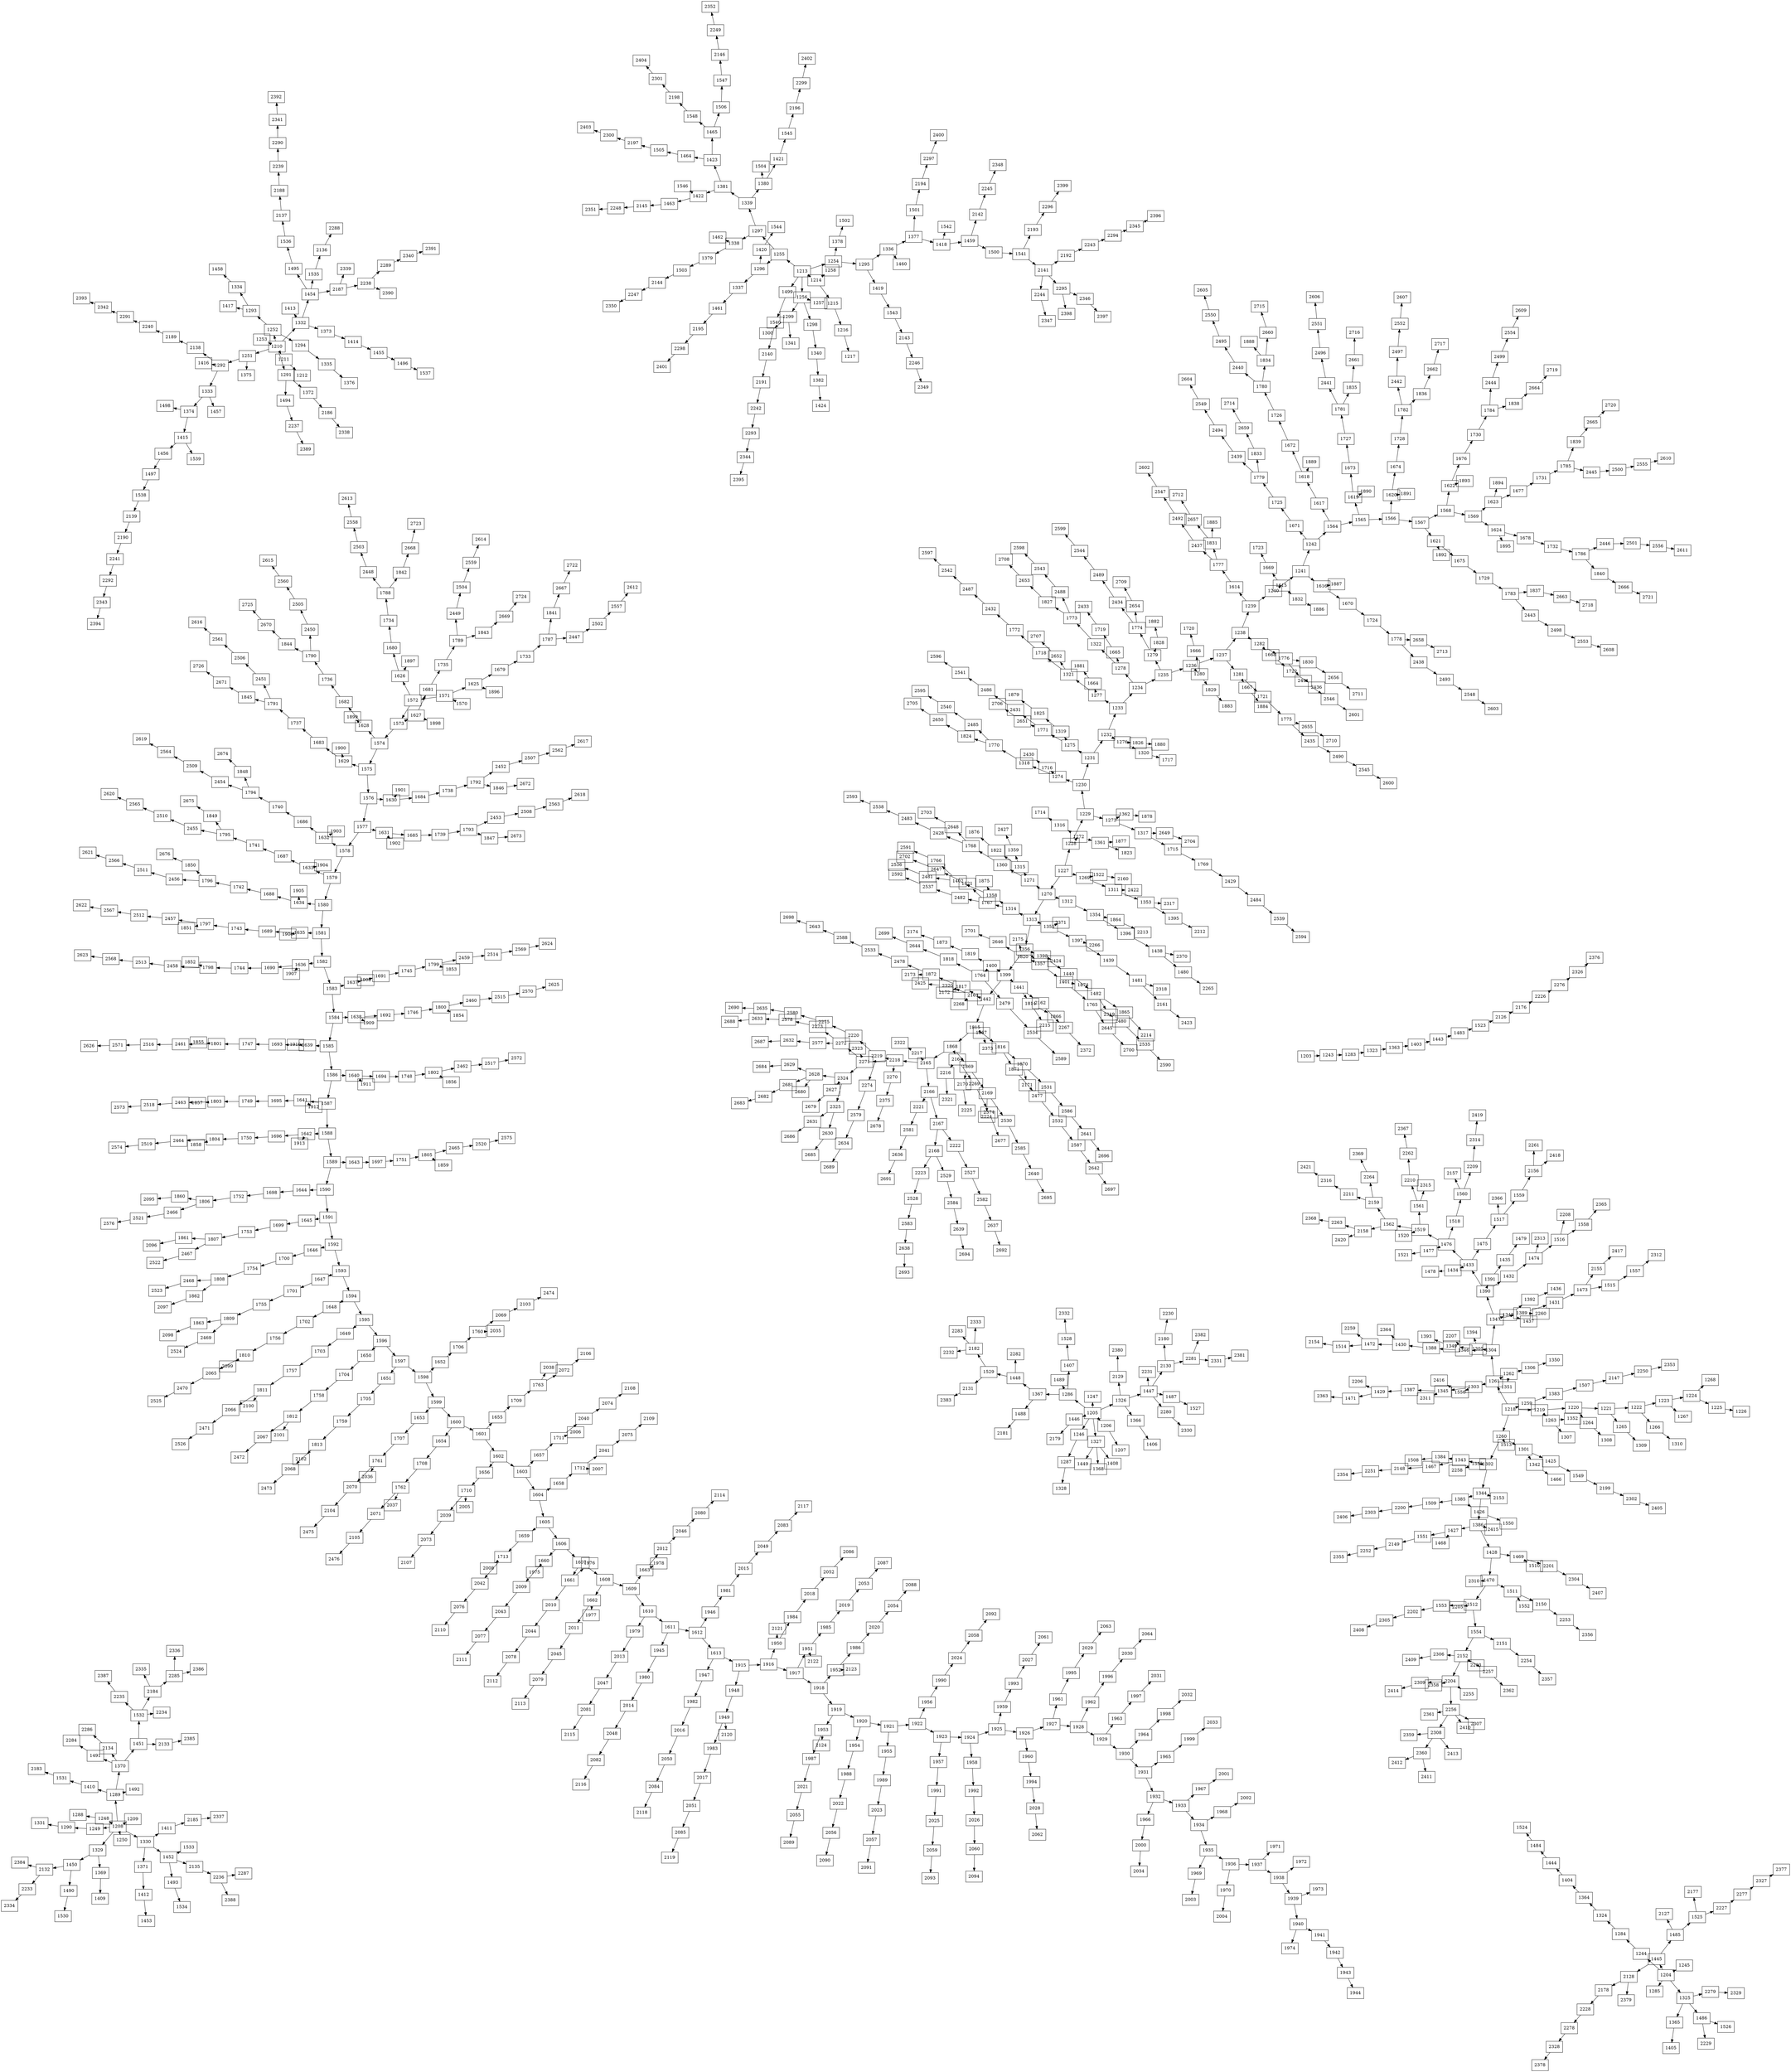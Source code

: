 digraph G {
    node [shape=box];
    graph [layout=neato];
"1570" "1227" "1218" "1213" "1210" "1208" "1205" "1204" "1203""1571""1570" -> {"1571"}
"1228" "1270" "1269""1227" -> {"1228" "1270" "1269"}
"1219" "1261" "1260" "1259""1218" -> {"1219" "1261" "1260" "1259"}
"1214" "1256" "1255" "1254" "1499""1213" -> {"1214" "1256" "1255" "1254" "1499"}
"1211" "1253" "1252" "1251" "1332" "1291""1210" -> {"1211" "1253" "1252" "1251" "1332" "1291"}
"1209" "1250" "1249" "1330" "1289" "1329" "1248""1208" -> {"1209" "1250" "1249" "1330" "1289" "1329" "1248"}
"1206" "1247" "1246" "1327" "1286" "1326" "1446""1205" -> {"1206" "1247" "1246" "1327" "1286" "1326" "1446"}
"1245" "1285" "1325" "1445" "1244""1204" -> { "1245" "1285" "1325" "1445" "1244"}
"1243""1203" -> { "1243"}
"1572" "1625""1571" -> {"1572" "1625"}
"1229" "1272""1228" -> {"1229" "1272"}
"1271" "1313" "1312""1270" -> {"1271" "1313" "1312"}
"1522" "1311""1269" -> { "1522" "1311"}
"1220" "1263""1219" -> {"1220" "1263"}
"1262" "1304" "1303""1261" -> {"1262" "1304" "1303"}
"1513" "1302" "1301""1260" -> { "1513" "1302" "1301"}
"1383""1259" -> { "1383"}
"1215" "1258""1214" -> {"1215" "1258"}
"1257" "1299" "1298""1256" -> {"1257" "1299" "1298"}
"1297" "1296""1255" -> { "1297" "1296"}
"1378" "1295""1254" -> { "1378" "1295"}
"1540""1499" -> { "1540"}
"1212""1211" -> {"1212"}
"1294" "1293""1252" -> { "1294" "1293"}
"1375" "1292""1251" -> { "1375" "1292"}
"1373" "1454" "1413""1332" -> { "1373" "1454" "1413"}
"1494" "1372""1291" -> { "1494" "1372"}
"1290""1249" -> { "1290"}
"1371" "1452" "1411""1330" -> { "1371" "1452" "1411"}
"1492" "1370" "1410""1289" -> { "1492" "1370" "1410"}
"1450" "1369""1329" -> { "1450" "1369"}
"1288""1248" -> { "1288"}
"1207""1206" -> {"1207"}
"1287""1246" -> { "1287"}
"1368" "1449" "1408""1327" -> { "1368" "1449" "1408"}
"1489" "1367" "1407""1286" -> { "1489" "1367" "1407"}
"1447" "2129" "1366""1326" -> { "1447" "2129" "1366"}
"2179""1446" -> { "2179"}
"1486" "2279" "1365""1325" -> { "1486" "2279" "1365"}
"2128" "1485""1445" -> { "2128" "1485"}
"1284""1244" -> { "1284"}
"1283""1243" -> { "1283"}
"1573" "1626""1572" -> {"1573" "1626"}
"1896" "1679""1625" -> {"1896" "1679"}
"1230" "1273""1229" -> {"1230" "1273"}
"1361" "1316""1272" -> {"1361" "1316"}
"1360" "1315""1271" -> {"1360" "1315"}
"1314" "1356" "1355""1313" -> {"1314" "1356" "1355"}
"1354""1312" -> { "1354"}
"2160""1522" -> { "2160"}
"2422" "1353""1311" -> { "2422" "1353"}
"1221" "1264""1220" -> {"1221" "1264"}
"1352" "1307""1263" -> {"1352" "1307"}
"1351" "1306""1262" -> {"1351" "1306"}
"1305" "1347" "1346""1304" -> {"1305" "1347" "1346"}
"1556" "1345""1303" -> { "1556" "1345"}
"1555" "1344" "1343""1302" -> { "1555" "1344" "1343"}
"1425" "1342""1301" -> { "1425" "1342"}
"1507""1383" -> { "1507"}
"1216""1215" -> {"1216"}
"1300" "1341""1299" -> {"1300" "1341"}
"1340""1298" -> { "1340"}
"1339" "1338""1297" -> { "1339" "1338"}
"1420" "1337""1296" -> { "1420" "1337"}
"1502""1378" -> { "1502"}
"1419" "1336""1295" -> { "1419" "1336"}
"2140""1540" -> { "2140"}
"1335""1294" -> { "1335"}
"1417" "1334""1293" -> { "1417" "1334"}
"1416" "1333" "2138""1292" -> { "1416" "1333" "2138"}
"1414""1373" -> { "1414"}
"1495" "2187" "1535""1454" -> { "1495" "2187" "1535"}
"2237""1494" -> { "2237"}
"2186""1372" -> { "2186"}
"1331""1290" -> { "1331"}
"1412""1371" -> { "1412"}
"1493" "2135" "1533""1452" -> { "1493" "2135" "1533"}
"2185""1411" -> { "2185"}
"2134" "1451" "1491""1370" -> { "2134" "1451" "1491"}
"1531""1410" -> { "1531"}
"2132" "1490""1450" -> { "2132" "1490"}
"1409""1369" -> { "1409"}
"1328""1287" -> { "1328"}
"1448" "1488""1367" -> { "1448" "1488"}
"1528""1407" -> { "1528"}
"2231" "2130" "2280" "1487""1447" -> { "2231" "2130" "2280" "1487"}
"2380""2129" -> { "2380"}
"1406""1366" -> { "1406"}
"2229" "1526""1486" -> { "2229" "1526"}
"2329""2279" -> { "2329"}
"1405""1365" -> { "1405"}
"2379" "2178""2128" -> { "2379" "2178"}
"1525" "2127""1485" -> { "1525" "2127"}
"1324""1284" -> { "1324"}
"1323""1283" -> { "1323"}
"1574" "1627""1573" -> {"1574" "1627"}
"1897" "1680""1626" -> {"1897" "1680"}
"1733""1679" -> { "1733"}
"1231" "1274""1230" -> {"1231" "1274"}
"1362" "1317""1273" -> {"1362" "1317"}
"1823" "1877""1361" -> {"1823" "1877"}
"1714""1316" -> { "1714"}
"1768""1360" -> {"1768"}
"1822" "1359""1315" -> {"1822" "1359"}
"1767" "1358""1314" -> {"1767" "1358"}
"1357" "1399" "1398""1356" -> {"1357" "1399" "1398"}
"2371" "1397""1355" -> { "2371" "1397"}
"1864" "1396""1354" -> { "1864" "1396"}
"2317" "1395""1353" -> { "2317" "1395"}
"1222" "1265""1221" -> {"1222" "1265"}
"1308""1264" -> { "1308"}
"1350""1306" -> { "1350"}
"1394" "1349""1305" -> {"1394" "1349"}
"1348" "1390" "1389""1347" -> {"1348" "1390" "1389"}
"2207" "1388""1346" -> { "2207" "1388"}
"2416""1556" -> { "2416"}
"2311" "1387""1345" -> { "2311" "1387"}
"2258""1555" -> { "2258"}
"2153" "1386" "1385""1344" -> { "2153" "1386" "1385"}
"1467" "1384""1343" -> { "1467" "1384"}
"1549""1425" -> { "1549"}
"1466""1342" -> { "1466"}
"2147""1507" -> { "2147"}
"1217""1216" -> {"1217"}
"1382""1340" -> { "1382"}
"1381" "1380""1339" -> { "1381" "1380"}
"1462" "1379""1338" -> { "1462" "1379"}
"1544""1420" -> { "1544"}
"1461""1337" -> { "1461"}
"1543""1419" -> { "1543"}
"1460" "1377""1336" -> { "1460" "1377"}
"2191""2140" -> { "2191"}
"1376""1335" -> { "1376"}
"1458""1334" -> { "1458"}
"1457" "1374""1333" -> { "1457" "1374"}
"2189""2138" -> { "2189"}
"1455""1414" -> { "1455"}
"1536""1495" -> { "1536"}
"2238" "2339""2187" -> { "2238" "2339"}
"2136""1535" -> { "2136"}
"2389""2237" -> { "2389"}
"2338""2186" -> { "2338"}
"1453""1412" -> { "1453"}
"1534""1493" -> { "1534"}
"2236""2135" -> { "2236"}
"2337""2185" -> { "2337"}
"2286""2134" -> { "2286"}
"1532" "2133""1451" -> { "1532" "2133"}
"2284""1491" -> { "2284"}
"2183""1531" -> { "2183"}
"2233" "2384""2132" -> { "2233" "2384"}
"1530""1490" -> { "1530"}
"1529" "2282""1448" -> { "1529" "2282"}
"2181""1488" -> { "2181"}
"2332""1528" -> { "2332"}
"2281" "2180""2130" -> { "2281" "2180"}
"2330""2280" -> { "2330"}
"1527""1487" -> { "1527"}
"2228""2178" -> { "2228"}
"2227" "2177""1525" -> { "2227" "2177"}
"1364""1324" -> { "1364"}
"1363""1323" -> { "1363"}
"1575" "1628""1574" -> {"1575" "1628"}
"1898" "1681""1627" -> {"1898" "1681"}
"1734""1680" -> { "1734"}
"1787""1733" -> { "1787"}
"1232" "1275""1231" -> {"1232" "1275"}
"1716" "1318""1274" -> {"1716" "1318"}
"1878""1362" -> {"1878"}
"1715" "2649""1317" -> {"1715" "2649"}
"2428" "2648""1768" -> {"2428" "2648"}
"1876""1822" -> { "1876"}
"2427""1359" -> { "2427"}
"2482" "1821""1767" -> {"2482" "1821"}
"1875" "1402""1358" -> {"1875" "1402"}
"1820" "1401""1357" -> {"1820" "1401"}
"1400" "1442" "1441""1399" -> {"1400" "1442" "1441"}
"2424" "1440""1398" -> { "2424" "1440"}
"2266" "1439""1397" -> { "2266" "1439"}
"2213""1864" -> { "2213"}
"1438""1396" -> { "1438"}
"2212""1395" -> { "2212"}
"1223" "1266""1222" -> {"1223" "1266"}
"1309""1265" -> { "1309"}
"1393""1349" -> { "1393"}
"1437" "1392""1348" -> {"1437" "1392"}
"1391" "1433" "1432""1390" -> {"1391" "1433" "1432"}
"2260" "1431""1389" -> { "2260" "1431"}
"1430""1388" -> { "1430"}
"1429""1387" -> { "1429"}
"2415" "1428" "1427""1386" -> { "2415" "1428" "1427"}
"1509" "1426""1385" -> { "1509" "1426"}
"2148""1467" -> { "2148"}
"1508""1384" -> { "1508"}
"2199""1549" -> { "2199"}
"2250""2147" -> { "2250"}
"1424""1382" -> { "1424"}
"1423" "1422""1381" -> { "1423" "1422"}
"1504" "1421""1380" -> { "1504" "1421"}
"1503""1379" -> { "1503"}
"2195""1461" -> { "2195"}
"2143""1543" -> { "2143"}
"1501" "1418""1377" -> { "1501" "1418"}
"2242""2191" -> { "2242"}
"1498" "1415""1374" -> { "1498" "1415"}
"2240""2189" -> { "2240"}
"1496""1455" -> { "1496"}
"2137""1536" -> { "2137"}
"2289" "2390""2238" -> { "2289" "2390"}
"2288""2136" -> { "2288"}
"2287" "2388""2236" -> { "2287" "2388"}
"2235" "2184" "2234""1532" -> { "2235" "2184" "2234"}
"2385""2133" -> { "2385"}
"2334""2233" -> { "2334"}
"2182" "2131""1529" -> { "2182" "2131"}
"2382" "2331""2281" -> { "2382" "2331"}
"2230""2180" -> { "2230"}
"2278""2228" -> { "2278"}
"2277""2227" -> { "2277"}
"1404""1364" -> { "1404"}
"1403""1363" -> { "1403"}
"1576" "1629""1575" -> {"1576" "1629"}
"1899" "1682""1628" -> {"1899" "1682"}
"1735""1681" -> { "1735"}
"1788""1734" -> { "1788"}
"2447" "1841""1787" -> {"2447" "1841"}
"1233" "1276""1232" -> {"1233" "1276"}
"1771" "1319""1275" -> {"1771" "1319"}
"2430""1716" -> { "2430"}
"1770""1318" -> {"1770"}
"1769""1715" -> { "1769"}
"2704""2649" -> { "2704"}
"2483""2428" -> { "2483"}
"2703""2648" -> { "2703"}
"2537""2482" -> { "2537"}
"2647""1821" -> {"2647"}
"2481" "1766""1402" -> {"2481" "1766"}
"2646" "2175""1820" -> {"2646" "2175"}
"1874" "1765""1401" -> {"1874" "1765"}
"1819" "1764""1400" -> {"1819" "1764"}
"1817" "1815" "2163""1442" -> {"1817" "1815" "2163"}
"1814" "2162""1441" -> { "1814" "2162"}
"1482""1440" -> { "1482"}
"1481""1439" -> { "1481"}
"2370" "1480""1438" -> { "2370" "1480"}
"1224" "1267""1223" -> {"1224" "1267"}
"1310""1266" -> { "1310"}
"1436""1392" -> { "1436"}
"1435""1391" -> { "1435"}
"1434" "1476" "1475""1433" -> {"1434" "1476" "1475"}
"1474""1432" -> { "1474"}
"1473""1431" -> { "1473"}
"2364" "1472""1430" -> { "2364" "1472"}
"2206" "1471""1429" -> { "2206" "1471"}
"1470" "1469""1428" -> { "1470" "1469"}
"1551" "1468""1427" -> { "1551" "1468"}
"2200""1509" -> { "2200"}
"1550""1426" -> { "1550"}
"2251""2148" -> { "2251"}
"2302""2199" -> { "2302"}
"2353""2250" -> { "2353"}
"1465" "1464""1423" -> { "1465" "1464"}
"1546" "1463""1422" -> { "1546" "1463"}
"1545""1421" -> { "1545"}
"2144""1503" -> { "2144"}
"2298""2195" -> { "2298"}
"2246""2143" -> { "2246"}
"2194""1501" -> { "2194"}
"1542" "1459""1418" -> { "1542" "1459"}
"2293""2242" -> { "2293"}
"1539" "1456""1415" -> { "1539" "1456"}
"2291""2240" -> { "2291"}
"1537""1496" -> { "1537"}
"2188""2137" -> { "2188"}
"2340""2289" -> { "2340"}
"2387""2235" -> { "2387"}
"2285" "2335""2184" -> { "2285" "2335"}
"2283" "2333" "2232""2182" -> { "2283" "2333" "2232"}
"2383""2131" -> { "2383"}
"2381""2331" -> { "2381"}
"2328""2278" -> { "2328"}
"2327""2277" -> { "2327"}
"1444""1404" -> { "1444"}
"1443""1403" -> { "1443"}
"1577" "1630""1576" -> {"1577" "1630"}
"1900" "1683""1629" -> {"1900" "1683"}
"1736""1682" -> { "1736"}
"1789""1735" -> { "1789"}
"2448" "1842""1788" -> {"2448" "1842"}
"2502""2447" -> { "2502"}
"2667""1841" -> {"2667"}
"1234" "1277""1233" -> {"1234" "1277"}
"1826" "1320""1276" -> {"1826" "1320"}
"2431" "2651""1771" -> {"2431" "2651"}
"1825""1319" -> {"1825"}
"2485" "1824""1770" -> {"2485" "1824"}
"2429""1769" -> {"2429"}
"2538""2483" -> { "2538"}
"2592""2537" -> { "2592"}
"2702""2647" -> { "2702"}
"2536""2481" -> { "2536"}
"2591""1766" -> {"2591"}
"2701""2646" -> { "2701"}
"2480" "2645""1765" -> {"2480" "2645"}
"1873""1819" -> { "1873"}
"2479" "1818""1764" -> {"2479" "1818"}
"1872" "2172""1817" -> {"1872" "2172"}
"1816" "1868" "1867""1815" -> {"1816" "1868" "1867"}
"2268" "2320""2163" -> { "2268" "2320"}
"2215" "1866""1814" -> { "2215" "1866"}
"2267""2162" -> { "2267"}
"2319" "1865""1482" -> { "2319" "1865"}
"2161" "2318""1481" -> { "2161" "2318"}
"2265""1480" -> { "2265"}
"1225" "1268""1224" -> {"1225" "1268"}
"1479""1435" -> { "1479"}
"1478""1434" -> { "1478"}
"1477" "1519" "1518""1476" -> {"1477" "1519" "1518"}
"1517""1475" -> { "1517"}
"2313" "1516""1474" -> { "2313" "1516"}
"2155" "1515""1473" -> { "2155" "1515"}
"2259" "1514""1472" -> { "2259" "1514"}
"2363""1471" -> { "2363"}
"2310" "1512" "1511""1470" -> { "2310" "1512" "1511"}
"2201" "1510""1469" -> { "2201" "1510"}
"2149""1551" -> { "2149"}
"2303""2200" -> { "2303"}
"2354""2251" -> { "2354"}
"2405""2302" -> { "2405"}
"1548" "1506""1465" -> { "1548" "1506"}
"1505""1464" -> { "1505"}
"2145""1463" -> { "2145"}
"2196""1545" -> { "2196"}
"2247""2144" -> { "2247"}
"2401""2298" -> { "2401"}
"2349""2246" -> { "2349"}
"2297""2194" -> { "2297"}
"2142" "1500""1459" -> { "2142" "1500"}
"2344""2293" -> { "2344"}
"1497""1456" -> { "1497"}
"2342""2291" -> { "2342"}
"2239""2188" -> { "2239"}
"2391""2340" -> { "2391"}
"2336" "2386""2285" -> { "2336" "2386"}
"2378""2328" -> { "2378"}
"2377""2327" -> { "2377"}
"1484""1444" -> { "1484"}
"1483""1443" -> { "1483"}
"1578" "1631""1577" -> {"1578" "1631"}
"1901" "1684""1630" -> {"1901" "1684"}
"1737""1683" -> { "1737"}
"1790""1736" -> { "1790"}
"2449" "1843""1789" -> {"2449" "1843"}
"2503""2448" -> { "2503"}
"2668""1842" -> {"2668"}
"2557""2502" -> { "2557"}
"2722""2667" -> { "2722"}
"1235" "1278""1234" -> {"1235" "1278"}
"1664" "1321""1277" -> {"1664" "1321"}
"1880""1826" -> { "1880"}
"1717""1320" -> { "1717"}
"2486""2431" -> { "2486"}
"2706""2651" -> { "2706"}
"1879""1825" -> { "1879"}
"2540""2485" -> { "2540"}
"2650""1824" -> {"2650"}
"2484""2429" -> { "2484"}
"2593""2538" -> { "2593"}
"2535""2480" -> { "2535"}
"2700""2645" -> { "2700"}
"2174""1873" -> {"2174"}
"2534""2479" -> { "2534"}
"2644""1818" -> {"2644"}
"2173" "2478""1872" -> {"2173" "2478"}
"1871" "1870""1816" -> {"1871" "1870"}
"1869" "2165" "2164""1868" -> {"1869" "2165" "2164"}
"2373""1867" -> { "2373"}
"2425""2320" -> { "2425"}
"2372""2267" -> { "2372"}
"2214""1865" -> { "2214"}
"2423""2161" -> { "2423"}
"1226""1225" -> {"1226"}
"1521""1477" -> { "1521"}
"1520" "1562" "1561""1519" -> {"1520" "1562" "1561"}
"1560""1518" -> { "1560"}
"2366" "1559""1517" -> { "2366" "1559"}
"2208" "1558""1516" -> { "2208" "1558"}
"2417""2155" -> { "2417"}
"1557""1515" -> { "1557"}
"2154""1514" -> { "2154"}
"2205" "1554" "1553""1512" -> { "2205" "1554" "1553"}
"2150" "1552""1511" -> { "2150" "1552"}
"2304""2201" -> { "2304"}
"2252""2149" -> { "2252"}
"2406""2303" -> { "2406"}
"2198""1548" -> { "2198"}
"1547""1506" -> { "1547"}
"2197""1505" -> { "2197"}
"2248""2145" -> { "2248"}
"2299""2196" -> { "2299"}
"2350""2247" -> { "2350"}
"2400""2297" -> { "2400"}
"2245""2142" -> { "2245"}
"1541""1500" -> { "1541"}
"2395""2344" -> { "2395"}
"1538""1497" -> { "1538"}
"2393""2342" -> { "2393"}
"2290""2239" -> { "2290"}
"1524""1484" -> { "1524"}
"1523""1483" -> { "1523"}
"1579" "1632""1578" -> {"1579" "1632"}
"1902" "1685""1631" -> {"1902" "1685"}
"1738""1684" -> { "1738"}
"1791""1737" -> { "1791"}
"2450" "1844""1790" -> {"2450" "1844"}
"2504""2449" -> { "2504"}
"2669""1843" -> {"2669"}
"2558""2503" -> { "2558"}
"2723""2668" -> { "2723"}
"2612""2557" -> { "2612"}
"1236" "1279""1235" -> {"1236" "1279"}
"1665" "1322""1278" -> {"1665" "1322"}
"1881""1664" -> {"1881"}
"1718" "2652""1321" -> {"1718" "2652"}
"2541""2486" -> { "2541"}
"2595""2540" -> { "2595"}
"2705""2650" -> { "2705"}
"2539""2484" -> { "2539"}
"2590""2535" -> { "2590"}
"2589""2534" -> { "2589"}
"2699""2644" -> { "2699"}
"2533""2478" -> { "2533"}
"2477""1871" -> { "2477"}
"2171" "2531""1870" -> {"2171" "2531"}
"2170" "2169""1869" -> {"2170" "2169"}
"2166" "2218" "2217""2165" -> {"2166" "2218" "2217"}
"2269" "2216""2164" -> { "2269" "2216"}
"2159" "2158""1562" -> { "2159" "2158"}
"2315" "2210""1561" -> { "2315" "2210"}
"2157" "2209""1560" -> { "2157" "2209"}
"2156""1559" -> { "2156"}
"2365""1558" -> { "2365"}
"2312""1557" -> { "2312"}
"2152" "2151""1554" -> { "2152" "2151"}
"2202""1553" -> { "2202"}
"2253""2150" -> { "2253"}
"2407""2304" -> { "2407"}
"2355""2252" -> { "2355"}
"2301""2198" -> { "2301"}
"2146""1547" -> { "2146"}
"2300""2197" -> { "2300"}
"2351""2248" -> { "2351"}
"2402""2299" -> { "2402"}
"2348""2245" -> { "2348"}
"2193" "2141""1541" -> { "2193" "2141"}
"2139""1538" -> { "2139"}
"2341""2290" -> { "2341"}
"2126""1523" -> { "2126"}
"1580" "1633""1579" -> {"1580" "1633"}
"1903" "1686""1632" -> {"1903" "1686"}
"1739""1685" -> { "1739"}
"1792""1738" -> { "1792"}
"2451" "1845""1791" -> {"2451" "1845"}
"2505""2450" -> { "2505"}
"2670""1844" -> {"2670"}
"2559""2504" -> { "2559"}
"2724""2669" -> { "2724"}
"2613""2558" -> { "2613"}
"1237" "1280""1236" -> {"1237" "1280"}
"1774" "1828""1279" -> {"1774" "1828"}
"1719""1665" -> { "1719"}
"1773""1322" -> {"1773"}
"1772""1718" -> { "1772"}
"2707""2652" -> { "2707"}
"2596""2541" -> { "2596"}
"2594""2539" -> { "2594"}
"2588""2533" -> { "2588"}
"2532""2477" -> { "2532"}
"2586""2531" -> { "2586"}
"2225""2170" -> { "2225"}
"2530" "2224""2169" -> {"2530" "2224"}
"2167" "2221""2166" -> {"2167" "2221"}
"2219" "2271" "2270""2218" -> {"2219" "2271" "2270"}
"2322""2217" -> { "2322"}
"2374""2269" -> { "2374"}
"2321""2216" -> { "2321"}
"2264" "2211""2159" -> { "2264" "2211"}
"2263" "2420""2158" -> { "2263" "2420"}
"2262""2210" -> { "2262"}
"2314""2209" -> { "2314"}
"2261" "2418""2156" -> { "2261" "2418"}
"2257" "2204" "2306" "2203""2152" -> { "2257" "2204" "2306" "2203"}
"2254""2151" -> { "2254"}
"2305""2202" -> { "2305"}
"2356""2253" -> { "2356"}
"2404""2301" -> { "2404"}
"2249""2146" -> { "2249"}
"2403""2300" -> { "2403"}
"2296""2193" -> { "2296"}
"2244" "2295" "2192""2141" -> { "2244" "2295" "2192"}
"2190""2139" -> { "2190"}
"2392""2341" -> { "2392"}
"2176""2126" -> { "2176"}
"1581" "1634""1580" -> {"1581" "1634"}
"1904" "1687""1633" -> {"1904" "1687"}
"1740""1686" -> { "1740"}
"1793""1739" -> { "1793"}
"2452" "1846""1792" -> {"2452" "1846"}
"2506""2451" -> { "2506"}
"2671""1845" -> {"2671"}
"2560""2505" -> { "2560"}
"2725""2670" -> { "2725"}
"2614""2559" -> { "2614"}
"1238" "1281""1237" -> {"1238" "1281"}
"1829" "1666""1280" -> {"1829" "1666"}
"2434" "2654""1774" -> {"2434" "2654"}
"1882""1828" -> { "1882"}
"2433""1719" -> { "2433"}
"2488" "1827""1773" -> {"2488" "1827"}
"2432""1772" -> {"2432"}
"2643""2588" -> { "2643"}
"2587""2532" -> { "2587"}
"2641""2586" -> { "2641"}
"2585""2530" -> { "2585"}
"2168" "2222""2167" -> {"2168" "2222"}
"2581""2221" -> { "2581"}
"2220" "2274""2219" -> {"2220" "2274"}
"2272" "2324" "2323""2271" -> {"2272" "2324" "2323"}
"2375""2270" -> { "2375"}
"2677""2374" -> { "2677"}
"2369""2264" -> { "2369"}
"2316""2211" -> { "2316"}
"2368""2263" -> { "2368"}
"2367""2262" -> { "2367"}
"2419""2314" -> { "2419"}
"2362""2257" -> { "2362"}
"2309" "2256" "2358" "2255""2204" -> { "2309" "2256" "2358" "2255"}
"2409""2306" -> { "2409"}
"2357""2254" -> { "2357"}
"2408""2305" -> { "2408"}
"2352""2249" -> { "2352"}
"2399""2296" -> { "2399"}
"2347""2244" -> { "2347"}
"2398" "2346""2295" -> { "2398" "2346"}
"2243""2192" -> { "2243"}
"2241""2190" -> { "2241"}
"2226""2176" -> { "2226"}
"1582" "1635""1581" -> {"1582" "1635"}
"1905" "1688""1634" -> {"1905" "1688"}
"1741""1687" -> { "1741"}
"1794""1740" -> { "1794"}
"2453" "1847""1793" -> {"2453" "1847"}
"2507""2452" -> { "2507"}
"2672""1846" -> {"2672"}
"2561""2506" -> { "2561"}
"2726""2671" -> { "2726"}
"2615""2560" -> { "2615"}
"1239" "1282""1238" -> {"1239" "1282"}
"1667" "1721""1281" -> {"1667" "1721"}
"1883""1829" -> { "1883"}
"1720""1666" -> { "1720"}
"2489""2434" -> { "2489"}
"2709""2654" -> { "2709"}
"2543""2488" -> { "2543"}
"2653""1827" -> {"2653"}
"2487""2432" -> { "2487"}
"2698""2643" -> { "2698"}
"2642""2587" -> { "2642"}
"2696""2641" -> { "2696"}
"2640""2585" -> { "2640"}
"2529" "2223""2168" -> {"2529" "2223"}
"2527""2222" -> { "2527"}
"2636""2581" -> { "2636"}
"2275""2220" -> { "2275"}
"2579""2274" -> { "2579"}
"2273" "2577""2272" -> {"2273" "2577"}
"2325" "2628" "2627""2324" -> {"2325" "2628" "2627"}
"2678""2375" -> { "2678"}
"2421""2316" -> { "2421"}
"2414""2309" -> { "2414"}
"2361" "2308" "2410" "2307""2256" -> { "2361" "2308" "2410" "2307"}
"2397""2346" -> { "2397"}
"2294""2243" -> { "2294"}
"2292""2241" -> { "2292"}
"2276""2226" -> { "2276"}
"1583" "1636""1582" -> {"1583" "1636"}
"1906" "1689""1635" -> {"1906" "1689"}
"1742""1688" -> { "1742"}
"1795""1741" -> { "1795"}
"2454" "1848""1794" -> {"2454" "1848"}
"2508""2453" -> { "2508"}
"2673""1847" -> {"2673"}
"2562""2507" -> { "2562"}
"2616""2561" -> { "2616"}
"1240" "1614""1239" -> {"1240" "1614"}
"1668" "1776""1282" -> {"1668" "1776"}
"1884""1667" -> {"1884"}
"1775""1721" -> { "1775"}
"2544""2489" -> { "2544"}
"2598""2543" -> { "2598"}
"2708""2653" -> { "2708"}
"2542""2487" -> { "2542"}
"2697""2642" -> { "2697"}
"2695""2640" -> { "2695"}
"2584""2529" -> { "2584"}
"2528""2223" -> { "2528"}
"2582""2527" -> { "2582"}
"2691""2636" -> { "2691"}
"2580""2275" -> { "2580"}
"2634""2579" -> { "2634"}
"2578""2273" -> { "2578"}
"2632""2577" -> { "2632"}
"2631" "2630""2325" -> {"2631" "2630"}
"2629" "2681" "2680""2628" -> {"2629" "2681" "2680"}
"2679""2627" -> { "2679"}
"2413" "2360" "2359""2308" -> { "2413" "2360" "2359"}
"2345""2294" -> { "2345"}
"2343""2292" -> { "2343"}
"2326""2276" -> { "2326"}
"1584" "1637""1583" -> {"1584" "1637"}
"1907" "1690""1636" -> {"1907" "1690"}
"1743""1689" -> { "1743"}
"1796""1742" -> { "1796"}
"2455" "1849""1795" -> {"2455" "1849"}
"2509""2454" -> { "2509"}
"2674""1848" -> {"2674"}
"2563""2508" -> { "2563"}
"2617""2562" -> { "2617"}
"1241" "1615""1240" -> {"1241" "1615"}
"1777""1614" -> {"1777"}
"1722""1668" -> { "1722"}
"2491" "1830""1776" -> {"2491" "1830"}
"2435" "2655""1775" -> {"2435" "2655"}
"2599""2544" -> { "2599"}
"2597""2542" -> { "2597"}
"2639""2584" -> { "2639"}
"2583""2528" -> { "2583"}
"2637""2582" -> { "2637"}
"2635""2580" -> { "2635"}
"2689""2634" -> { "2689"}
"2633""2578" -> { "2633"}
"2687""2632" -> { "2687"}
"2686""2631" -> { "2686"}
"2685""2630" -> { "2685"}
"2684""2629" -> { "2684"}
"2682""2681" -> {"2682"}
"2412" "2411""2360" -> { "2412" "2411"}
"2396""2345" -> { "2396"}
"2394""2343" -> { "2394"}
"2376""2326" -> { "2376"}
"1585" "1638""1584" -> {"1585" "1638"}
"1908" "1691""1637" -> {"1908" "1691"}
"1744""1690" -> { "1744"}
"1797""1743" -> { "1797"}
"2456" "1850""1796" -> {"2456" "1850"}
"2510""2455" -> { "2510"}
"2675""1849" -> {"2675"}
"2564""2509" -> { "2564"}
"2618""2563" -> { "2618"}
"1242" "1616""1241" -> {"1242" "1616"}
"1832" "1669""1615" -> {"1832" "1669"}
"2437" "1831""1777" -> {"2437" "1831"}
"2436""1722" -> { "2436"}
"2546""2491" -> { "2546"}
"2656""1830" -> {"2656"}
"2490""2435" -> { "2490"}
"2710""2655" -> { "2710"}
"2694""2639" -> { "2694"}
"2638""2583" -> { "2638"}
"2692""2637" -> { "2692"}
"2690""2635" -> { "2690"}
"2688""2633" -> { "2688"}
"2683""2682" -> {"2683"}
"1586" "1639""1585" -> {"1586" "1639"}
"1909" "1692""1638" -> {"1909" "1692"}
"1745""1691" -> { "1745"}
"1798""1744" -> { "1798"}
"2457" "1851""1797" -> {"2457" "1851"}
"2511""2456" -> { "2511"}
"2676""1850" -> {"2676"}
"2565""2510" -> { "2565"}
"2619""2564" -> { "2619"}
"1564" "1671""1242" -> {"1564" "1671"}
"1887" "1670""1616" -> {"1887" "1670"}
"1886""1832" -> { "1886"}
"1723""1669" -> { "1723"}
"2492""2437" -> { "2492"}
"2657" "1885""1831" -> {"2657" "1885"}
"2601""2546" -> { "2601"}
"2711""2656" -> { "2711"}
"2545""2490" -> { "2545"}
"2693""2638" -> { "2693"}
"1587" "1640""1586" -> {"1587" "1640"}
"1910" "1693""1639" -> {"1910" "1693"}
"1746""1692" -> { "1746"}
"1799""1745" -> { "1799"}
"2458" "1852""1798" -> {"2458" "1852"}
"2512""2457" -> { "2512"}
"2566""2511" -> { "2566"}
"2620""2565" -> { "2620"}
"1565" "1617""1564" -> {"1565" "1617"}
"1725""1671" -> { "1725"}
"1724""1670" -> { "1724"}
"2547""2492" -> { "2547"}
"2712""2657" -> { "2712"}
"2600""2545" -> { "2600"}
"1588" "1641""1587" -> {"1588" "1641"}
"1911" "1694""1640" -> {"1911" "1694"}
"1747""1693" -> { "1747"}
"1800""1746" -> { "1800"}
"2459" "1853""1799" -> {"2459" "1853"}
"2513""2458" -> { "2513"}
"2567""2512" -> { "2567"}
"2621""2566" -> { "2621"}
"1566" "1619""1565" -> {"1566" "1619"}
"1618""1617" -> {"1618"}
"1779""1725" -> { "1779"}
"1778""1724" -> { "1778"}
"2602""2547" -> { "2602"}
"1589" "1642""1588" -> {"1589" "1642"}
"1912" "1695""1641" -> {"1912" "1695"}
"1748""1694" -> { "1748"}
"1801""1747" -> { "1801"}
"2460" "1854""1800" -> {"2460" "1854"}
"2514""2459" -> { "2514"}
"2568""2513" -> { "2568"}
"2622""2567" -> { "2622"}
"1567" "1620""1566" -> {"1567" "1620"}
"1890" "1673""1619" -> {"1890" "1673"}
"1889" "1672""1618" -> {"1889" "1672"}
"2439" "1833""1779" -> {"2439" "1833"}
"2438" "2658""1778" -> {"2438" "2658"}
"1590" "1643""1589" -> {"1590" "1643"}
"1913" "1696""1642" -> {"1913" "1696"}
"1749""1695" -> { "1749"}
"1802""1748" -> { "1802"}
"2461" "1855""1801" -> {"2461" "1855"}
"2515""2460" -> { "2515"}
"2569""2514" -> { "2569"}
"2623""2568" -> { "2623"}
"1568" "1621""1567" -> {"1568" "1621"}
"1891" "1674""1620" -> {"1891" "1674"}
"1727""1673" -> { "1727"}
"1726""1672" -> { "1726"}
"2494""2439" -> { "2494"}
"2659""1833" -> {"2659"}
"2493""2438" -> { "2493"}
"2713""2658" -> { "2713"}
"1591" "1644""1590" -> {"1591" "1644"}
"1697""1643" -> { "1697"}
"1750""1696" -> { "1750"}
"1803""1749" -> { "1803"}
"2462" "1856""1802" -> {"2462" "1856"}
"2516""2461" -> { "2516"}
"2570""2515" -> { "2570"}
"2624""2569" -> { "2624"}
"1569" "1622""1568" -> {"1569" "1622"}
"1892" "1675""1621" -> {"1892" "1675"}
"1728""1674" -> { "1728"}
"1781""1727" -> { "1781"}
"1780""1726" -> { "1780"}
"2549""2494" -> { "2549"}
"2714""2659" -> { "2714"}
"2548""2493" -> { "2548"}
"1592" "1645""1591" -> {"1592" "1645"}
"1698""1644" -> { "1698"}
"1751""1697" -> { "1751"}
"1804""1750" -> { "1804"}
"2463" "1857""1803" -> {"2463" "1857"}
"2517""2462" -> { "2517"}
"2571""2516" -> { "2571"}
"2625""2570" -> { "2625"}
"1624" "1623""1569" -> {"1624" "1623"}
"1893" "1676""1622" -> {"1893" "1676"}
"1729""1675" -> { "1729"}
"1782""1728" -> { "1782"}
"2441" "1835""1781" -> {"2441" "1835"}
"2440" "1834""1780" -> {"2440" "1834"}
"2604""2549" -> { "2604"}
"2603""2548" -> { "2603"}
"1593" "1646""1592" -> {"1593" "1646"}
"1699""1645" -> { "1699"}
"1752""1698" -> { "1752"}
"1805""1751" -> { "1805"}
"2464" "1858""1804" -> {"2464" "1858"}
"2518""2463" -> { "2518"}
"2572""2517" -> { "2572"}
"2626""2571" -> { "2626"}
"1895" "1678""1624" -> {"1895" "1678"}
"1894" "1677""1623" -> {"1894" "1677"}
"1730""1676" -> { "1730"}
"1783""1729" -> { "1783"}
"2442" "1836""1782" -> {"2442" "1836"}
"2496""2441" -> { "2496"}
"2661""1835" -> {"2661"}
"2495""2440" -> { "2495"}
"2660" "1888""1834" -> {"2660" "1888"}
"1594" "1647""1593" -> {"1594" "1647"}
"1700""1646" -> { "1700"}
"1753""1699" -> { "1753"}
"1806""1752" -> { "1806"}
"2465" "1859""1805" -> {"2465" "1859"}
"2519""2464" -> { "2519"}
"2573""2518" -> { "2573"}
"1732""1678" -> { "1732"}
"1731""1677" -> { "1731"}
"1784""1730" -> { "1784"}
"2443" "1837""1783" -> {"2443" "1837"}
"2497""2442" -> { "2497"}
"2662""1836" -> {"2662"}
"2551""2496" -> { "2551"}
"2716""2661" -> { "2716"}
"2550""2495" -> { "2550"}
"2715""2660" -> { "2715"}
"1595" "1648""1594" -> {"1595" "1648"}
"1701""1647" -> { "1701"}
"1754""1700" -> { "1754"}
"1807""1753" -> { "1807"}
"2466" "1860""1806" -> {"2466" "1860"}
"2520""2465" -> { "2520"}
"2574""2519" -> { "2574"}
"1786""1732" -> { "1786"}
"1785""1731" -> { "1785"}
"2444" "1838""1784" -> {"2444" "1838"}
"2498""2443" -> { "2498"}
"2663""1837" -> {"2663"}
"2552""2497" -> { "2552"}
"2717""2662" -> { "2717"}
"2606""2551" -> { "2606"}
"2605""2550" -> { "2605"}
"1596" "1649""1595" -> {"1596" "1649"}
"1702""1648" -> { "1702"}
"1755""1701" -> { "1755"}
"1808""1754" -> { "1808"}
"2467" "1861""1807" -> {"2467" "1861"}
"2521""2466" -> { "2521"}
"2095""1860" -> {"2095"}
"2575""2520" -> { "2575"}
"2446" "1840""1786" -> {"2446" "1840"}
"2445" "1839""1785" -> {"2445" "1839"}
"2499""2444" -> { "2499"}
"2664""1838" -> {"2664"}
"2553""2498" -> { "2553"}
"2718""2663" -> { "2718"}
"2607""2552" -> { "2607"}
"1597" "1650""1596" -> {"1597" "1650"}
"1703""1649" -> { "1703"}
"1756""1702" -> { "1756"}
"1809""1755" -> { "1809"}
"2468" "1862""1808" -> {"2468" "1862"}
"2522""2467" -> { "2522"}
"2096""1861" -> {"2096"}
"2576""2521" -> { "2576"}
"2501""2446" -> { "2501"}
"2666""1840" -> {"2666"}
"2500""2445" -> { "2500"}
"2665""1839" -> {"2665"}
"2554""2499" -> { "2554"}
"2719""2664" -> { "2719"}
"2608""2553" -> { "2608"}
"1598" "1651""1597" -> {"1598" "1651"}
"1704""1650" -> { "1704"}
"1757""1703" -> { "1757"}
"1810""1756" -> { "1810"}
"2469" "1863""1809" -> {"2469" "1863"}
"2523""2468" -> { "2523"}
"2097""1862" -> {"2097"}
"2556""2501" -> { "2556"}
"2721""2666" -> { "2721"}
"2555""2500" -> { "2555"}
"2720""2665" -> { "2720"}
"2609""2554" -> { "2609"}
"1599" "1652""1598" -> {"1599" "1652"}
"1705""1651" -> { "1705"}
"1758""1704" -> { "1758"}
"1811""1757" -> { "1811"}
"2065" "2099""1810" -> {"2065" "2099"}
"2524""2469" -> { "2524"}
"2098""1863" -> {"2098"}
"2611""2556" -> { "2611"}
"2610""2555" -> { "2610"}
"1600" "1653""1599" -> {"1600" "1653"}
"1706""1652" -> { "1706"}
"1759""1705" -> { "1759"}
"1812""1758" -> { "1812"}
"2066" "2100""1811" -> {"2066" "2100"}
"2470""2065" -> { "2470"}
"1601" "1654""1600" -> {"1601" "1654"}
"1707""1653" -> { "1707"}
"1760""1706" -> { "1760"}
"1813""1759" -> { "1813"}
"2067" "2101""1812" -> {"2067" "2101"}
"2471""2066" -> { "2471"}
"2525""2470" -> { "2525"}
"1602" "1655""1601" -> {"1602" "1655"}
"1708""1654" -> { "1708"}
"1761""1707" -> { "1761"}
"2035" "2069""1760" -> {"2035" "2069"}
"2068" "2102""1813" -> {"2068" "2102"}
"2472""2067" -> { "2472"}
"2526""2471" -> { "2526"}
"1603" "1656""1602" -> {"1603" "1656"}
"1709""1655" -> { "1709"}
"1762""1708" -> { "1762"}
"2036" "2070""1761" -> {"2036" "2070"}
"2103""2069" -> { "2103"}
"2473""2068" -> { "2473"}
"1604" "1657""1603" -> {"1604" "1657"}
"1710""1656" -> { "1710"}
"1763""1709" -> { "1763"}
"2037" "2071""1762" -> {"2037" "2071"}
"2104""2070" -> { "2104"}
"2474""2103" -> {"2474"}
"1605" "1658""1604" -> {"1605" "1658"}
"1711""1657" -> { "1711"}
"2005" "2039""1710" -> {"2005" "2039"}
"2038" "2072""1763" -> {"2038" "2072"}
"2105""2071" -> { "2105"}
"2475""2104" -> {"2475"}
"1606" "1659""1605" -> {"1606" "1659"}
"1712""1658" -> { "1712"}
"2006" "2040""1711" -> {"2006" "2040"}
"2073""2039" -> { "2073"}
"2106""2072" -> { "2106"}
"2476""2105" -> {"2476"}
"1607" "1660""1606" -> {"1607" "1660"}
"1713""1659" -> { "1713"}
"2007" "2041""1712" -> {"2007" "2041"}
"2074""2040" -> { "2074"}
"2107""2073" -> { "2107"}
"1608" "1661""1607" -> {"1608" "1661"}
"1975" "2009""1660" -> {"1975" "2009"}
"2008" "2042""1713" -> {"2008" "2042"}
"2075""2041" -> { "2075"}
"2108""2074" -> { "2108"}
"1609" "1662""1608" -> {"1609" "1662"}
"1976" "2010""1661" -> {"1976" "2010"}
"2043""2009" -> { "2043"}
"2076""2042" -> { "2076"}
"2109""2075" -> { "2109"}
"1610" "1663""1609" -> {"1610" "1663"}
"1977" "2011""1662" -> {"1977" "2011"}
"2044""2010" -> { "2044"}
"2077""2043" -> { "2077"}
"2110""2076" -> { "2110"}
"1611" "1979""1610" -> {"1611" "1979"}
"1978" "2012""1663" -> {"1978" "2012"}
"2045""2011" -> { "2045"}
"2078""2044" -> { "2078"}
"2111""2077" -> { "2111"}
"1612" "1945""1611" -> {"1612" "1945"}
"2013""1979" -> { "2013"}
"2046""2012" -> { "2046"}
"2079""2045" -> { "2079"}
"2112""2078" -> { "2112"}
"1613" "1946""1612" -> {"1613" "1946"}
"1980""1945" -> {"1980"}
"2047""2013" -> { "2047"}
"2080""2046" -> { "2080"}
"2113""2079" -> { "2113"}
"1915" "1947""1613" -> {"1915" "1947"}
"1981""1946" -> {"1981"}
"2014""1980" -> { "2014"}
"2081""2047" -> { "2081"}
"2114""2080" -> { "2114"}
"1916" "1948""1915" -> {"1916" "1948"}
"1982""1947" -> {"1982"}
"2015""1981" -> { "2015"}
"2048""2014" -> { "2048"}
"2115""2081" -> { "2115"}
"1917" "1950""1916" -> {"1917" "1950"}
"1949""1948" -> {"1949"}
"2016""1982" -> { "2016"}
"2049""2015" -> { "2049"}
"2082""2048" -> { "2082"}
"1918" "1951""1917" -> {"1918" "1951"}
"2121" "1984""1950" -> {"2121" "1984"}
"2120" "1983""1949" -> {"2120" "1983"}
"2050""2016" -> { "2050"}
"2083""2049" -> { "2083"}
"2116""2082" -> { "2116"}
"1919" "1952""1918" -> {"1919" "1952"}
"2122" "1985""1951" -> {"2122" "1985"}
"2018""1984" -> { "2018"}
"2017""1983" -> { "2017"}
"2084""2050" -> { "2084"}
"2117""2083" -> { "2117"}
"1920" "1953""1919" -> {"1920" "1953"}
"2123" "1986""1952" -> {"2123" "1986"}
"2019""1985" -> { "2019"}
"2052""2018" -> { "2052"}
"2051""2017" -> { "2051"}
"2118""2084" -> { "2118"}
"1921" "1954""1920" -> {"1921" "1954"}
"2124" "1987""1953" -> {"2124" "1987"}
"2020""1986" -> { "2020"}
"2053""2019" -> { "2053"}
"2086""2052" -> { "2086"}
"2085""2051" -> { "2085"}
"1922" "1955""1921" -> {"1922" "1955"}
"1988""1954" -> { "1988"}
"2021""1987" -> { "2021"}
"2054""2020" -> { "2054"}
"2087""2053" -> { "2087"}
"2119""2085" -> { "2119"}
"1923" "1956""1922" -> {"1923" "1956"}
"1989""1955" -> { "1989"}
"2022""1988" -> { "2022"}
"2055""2021" -> { "2055"}
"2088""2054" -> { "2088"}
"1924" "1957""1923" -> {"1924" "1957"}
"1990""1956" -> { "1990"}
"2023""1989" -> { "2023"}
"2056""2022" -> { "2056"}
"2089""2055" -> { "2089"}
"1925" "1958""1924" -> {"1925" "1958"}
"1991""1957" -> { "1991"}
"2024""1990" -> { "2024"}
"2057""2023" -> { "2057"}
"2090""2056" -> { "2090"}
"1926" "1959""1925" -> {"1926" "1959"}
"1992""1958" -> { "1992"}
"2025""1991" -> { "2025"}
"2058""2024" -> { "2058"}
"2091""2057" -> { "2091"}
"1927" "1960""1926" -> {"1927" "1960"}
"1993""1959" -> { "1993"}
"2026""1992" -> { "2026"}
"2059""2025" -> { "2059"}
"2092""2058" -> { "2092"}
"1928" "1961""1927" -> {"1928" "1961"}
"1994""1960" -> { "1994"}
"2027""1993" -> { "2027"}
"2060""2026" -> { "2060"}
"2093""2059" -> { "2093"}
"1929" "1962""1928" -> {"1929" "1962"}
"1995""1961" -> { "1995"}
"2028""1994" -> { "2028"}
"2061""2027" -> { "2061"}
"2094""2060" -> { "2094"}
"1930" "1963""1929" -> {"1930" "1963"}
"1996""1962" -> { "1996"}
"2029""1995" -> { "2029"}
"2062""2028" -> { "2062"}
"1931" "1964""1930" -> {"1931" "1964"}
"1997""1963" -> { "1997"}
"2030""1996" -> { "2030"}
"2063""2029" -> { "2063"}
"1932" "1965""1931" -> {"1932" "1965"}
"1998""1964" -> { "1998"}
"2031""1997" -> { "2031"}
"2064""2030" -> { "2064"}
"1933" "1966""1932" -> {"1933" "1966"}
"1999""1965" -> { "1999"}
"2032""1998" -> { "2032"}
"1934" "1967""1933" -> {"1934" "1967"}
"2000""1966" -> { "2000"}
"2033""1999" -> { "2033"}
"1935" "1968""1934" -> {"1935" "1968"}
"2001""1967" -> { "2001"}
"2034""2000" -> { "2034"}
"1936" "1969""1935" -> {"1936" "1969"}
"2002""1968" -> { "2002"}
"1937" "1970""1936" -> {"1937" "1970"}
"2003""1969" -> { "2003"}
"1938" "1971""1937" -> {"1938" "1971"}
"2004""1970" -> { "2004"}
"1939" "1972""1938" -> {"1939" "1972"}
"1940" "1973""1939" -> {"1940" "1973"}
"1941" "1974""1940" -> {"1941" "1974"}
"1942""1941" -> {"1942"}
"1943""1942" -> {"1943"}
"1944""1943" -> {"1944"}
}
